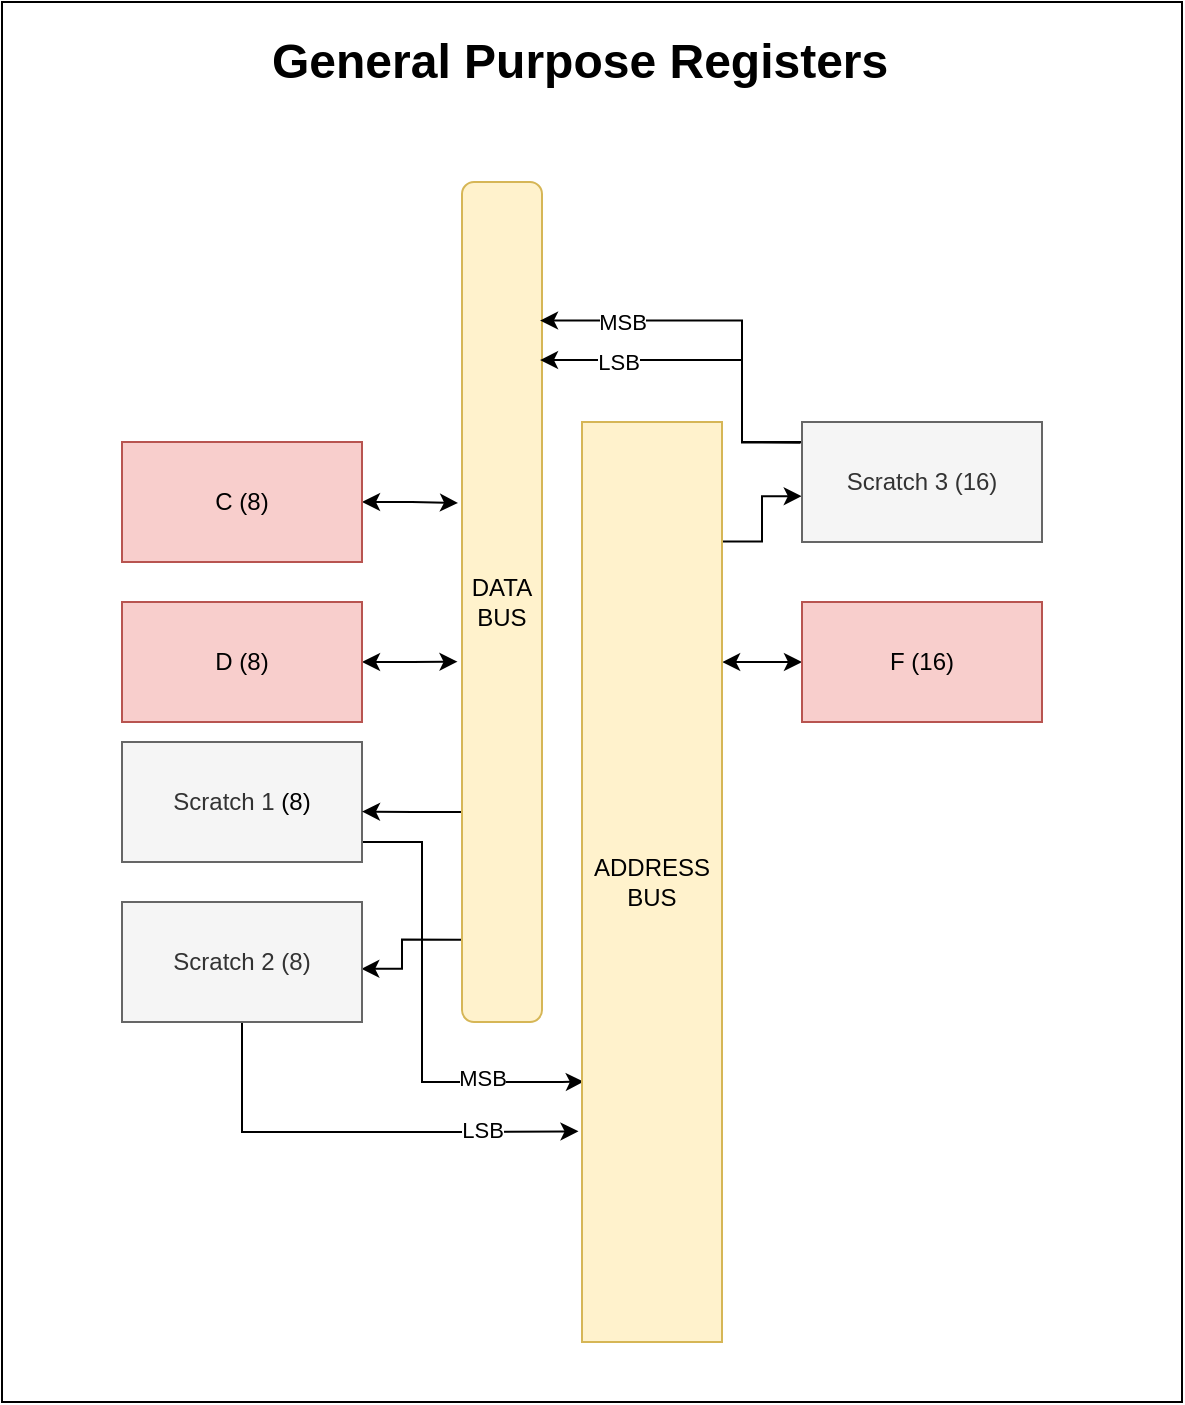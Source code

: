 <mxfile version="17.4.2" type="device"><diagram id="fKO1BjFqei-ysCrilB89" name="Page-1"><mxGraphModel dx="1229" dy="2029" grid="1" gridSize="10" guides="1" tooltips="1" connect="1" arrows="1" fold="1" page="1" pageScale="1" pageWidth="850" pageHeight="1100" math="0" shadow="0"><root><mxCell id="0"/><mxCell id="1" parent="0"/><mxCell id="zBwfSkRik79rYE8pSCeR-26" value="" style="rounded=0;whiteSpace=wrap;html=1;" vertex="1" parent="1"><mxGeometry x="90" y="-20" width="590" height="700" as="geometry"/></mxCell><mxCell id="zBwfSkRik79rYE8pSCeR-8" style="edgeStyle=orthogonalEdgeStyle;rounded=0;orthogonalLoop=1;jettySize=auto;html=1;exitX=1;exitY=0.5;exitDx=0;exitDy=0;entryX=-0.05;entryY=0.382;entryDx=0;entryDy=0;entryPerimeter=0;startArrow=classic;startFill=1;" edge="1" parent="1" source="zBwfSkRik79rYE8pSCeR-1" target="zBwfSkRik79rYE8pSCeR-6"><mxGeometry relative="1" as="geometry"/></mxCell><mxCell id="zBwfSkRik79rYE8pSCeR-1" value="C (8)" style="rounded=0;whiteSpace=wrap;html=1;fillColor=#f8cecc;strokeColor=#b85450;" vertex="1" parent="1"><mxGeometry x="150" y="200" width="120" height="60" as="geometry"/></mxCell><mxCell id="zBwfSkRik79rYE8pSCeR-9" style="edgeStyle=orthogonalEdgeStyle;rounded=0;orthogonalLoop=1;jettySize=auto;html=1;entryX=-0.056;entryY=0.571;entryDx=0;entryDy=0;entryPerimeter=0;startArrow=classic;startFill=1;" edge="1" parent="1" source="zBwfSkRik79rYE8pSCeR-2" target="zBwfSkRik79rYE8pSCeR-6"><mxGeometry relative="1" as="geometry"/></mxCell><mxCell id="zBwfSkRik79rYE8pSCeR-2" value="D (8)" style="rounded=0;whiteSpace=wrap;html=1;fillColor=#f8cecc;strokeColor=#b85450;" vertex="1" parent="1"><mxGeometry x="150" y="280" width="120" height="60" as="geometry"/></mxCell><mxCell id="zBwfSkRik79rYE8pSCeR-11" style="edgeStyle=orthogonalEdgeStyle;rounded=0;orthogonalLoop=1;jettySize=auto;html=1;startArrow=none;startFill=0;exitX=1;exitY=0.75;exitDx=0;exitDy=0;entryX=0.013;entryY=0.717;entryDx=0;entryDy=0;entryPerimeter=0;" edge="1" parent="1" source="zBwfSkRik79rYE8pSCeR-3" target="zBwfSkRik79rYE8pSCeR-7"><mxGeometry relative="1" as="geometry"><mxPoint x="370" y="510" as="targetPoint"/><Array as="points"><mxPoint x="270" y="400"/><mxPoint x="300" y="400"/><mxPoint x="300" y="520"/><mxPoint x="370" y="520"/></Array></mxGeometry></mxCell><mxCell id="zBwfSkRik79rYE8pSCeR-20" value="MSB" style="edgeLabel;html=1;align=center;verticalAlign=middle;resizable=0;points=[];" vertex="1" connectable="0" parent="zBwfSkRik79rYE8pSCeR-11"><mxGeometry x="0.566" y="2" relative="1" as="geometry"><mxPoint as="offset"/></mxGeometry></mxCell><mxCell id="zBwfSkRik79rYE8pSCeR-3" value="Scratch 1&amp;nbsp;&lt;span style=&quot;color: rgb(0 , 0 , 0)&quot;&gt;(8)&lt;/span&gt;" style="rounded=0;whiteSpace=wrap;html=1;fillColor=#f5f5f5;fontColor=#333333;strokeColor=#666666;" vertex="1" parent="1"><mxGeometry x="150" y="350" width="120" height="60" as="geometry"/></mxCell><mxCell id="zBwfSkRik79rYE8pSCeR-13" style="edgeStyle=orthogonalEdgeStyle;rounded=0;orthogonalLoop=1;jettySize=auto;html=1;entryX=1.001;entryY=0.261;entryDx=0;entryDy=0;entryPerimeter=0;startArrow=classic;startFill=1;" edge="1" parent="1" source="zBwfSkRik79rYE8pSCeR-4" target="zBwfSkRik79rYE8pSCeR-7"><mxGeometry relative="1" as="geometry"/></mxCell><mxCell id="zBwfSkRik79rYE8pSCeR-4" value="F (16)" style="rounded=0;whiteSpace=wrap;html=1;fillColor=#f8cecc;strokeColor=#b85450;" vertex="1" parent="1"><mxGeometry x="490" y="280" width="120" height="60" as="geometry"/></mxCell><mxCell id="zBwfSkRik79rYE8pSCeR-12" style="edgeStyle=orthogonalEdgeStyle;rounded=0;orthogonalLoop=1;jettySize=auto;html=1;exitX=0;exitY=0.75;exitDx=0;exitDy=0;startArrow=none;startFill=0;" edge="1" parent="1" source="zBwfSkRik79rYE8pSCeR-6"><mxGeometry relative="1" as="geometry"><mxPoint x="270" y="384.757" as="targetPoint"/></mxGeometry></mxCell><mxCell id="zBwfSkRik79rYE8pSCeR-22" style="edgeStyle=orthogonalEdgeStyle;rounded=0;orthogonalLoop=1;jettySize=auto;html=1;entryX=0.997;entryY=0.557;entryDx=0;entryDy=0;entryPerimeter=0;startArrow=none;startFill=0;exitX=-0.002;exitY=0.902;exitDx=0;exitDy=0;exitPerimeter=0;" edge="1" parent="1" source="zBwfSkRik79rYE8pSCeR-6" target="zBwfSkRik79rYE8pSCeR-21"><mxGeometry relative="1" as="geometry"><Array as="points"><mxPoint x="290" y="449"/><mxPoint x="290" y="463"/></Array></mxGeometry></mxCell><mxCell id="zBwfSkRik79rYE8pSCeR-6" value="DATA&lt;br&gt;BUS" style="rounded=1;whiteSpace=wrap;html=1;fillColor=#fff2cc;strokeColor=#d6b656;" vertex="1" parent="1"><mxGeometry x="320" y="70" width="40" height="420" as="geometry"/></mxCell><mxCell id="zBwfSkRik79rYE8pSCeR-25" style="edgeStyle=orthogonalEdgeStyle;rounded=0;orthogonalLoop=1;jettySize=auto;html=1;entryX=-0.001;entryY=0.618;entryDx=0;entryDy=0;entryPerimeter=0;startArrow=none;startFill=0;exitX=1;exitY=0.13;exitDx=0;exitDy=0;exitPerimeter=0;" edge="1" parent="1" source="zBwfSkRik79rYE8pSCeR-7" target="zBwfSkRik79rYE8pSCeR-15"><mxGeometry relative="1" as="geometry"/></mxCell><mxCell id="zBwfSkRik79rYE8pSCeR-7" value="ADDRESS&lt;br&gt;BUS&lt;br&gt;" style="rounded=1;whiteSpace=wrap;html=1;arcSize=0;fillColor=#fff2cc;strokeColor=#d6b656;" vertex="1" parent="1"><mxGeometry x="380" y="190" width="70" height="460" as="geometry"/></mxCell><mxCell id="zBwfSkRik79rYE8pSCeR-16" style="edgeStyle=orthogonalEdgeStyle;rounded=0;orthogonalLoop=1;jettySize=auto;html=1;exitX=-0.006;exitY=0.172;exitDx=0;exitDy=0;entryX=0.975;entryY=0.212;entryDx=0;entryDy=0;entryPerimeter=0;startArrow=none;startFill=0;exitPerimeter=0;" edge="1" parent="1" source="zBwfSkRik79rYE8pSCeR-15" target="zBwfSkRik79rYE8pSCeR-6"><mxGeometry relative="1" as="geometry"><Array as="points"><mxPoint x="460" y="200"/><mxPoint x="460" y="159"/></Array></mxGeometry></mxCell><mxCell id="zBwfSkRik79rYE8pSCeR-19" value="LSB" style="edgeLabel;html=1;align=center;verticalAlign=middle;resizable=0;points=[];" vertex="1" connectable="0" parent="zBwfSkRik79rYE8pSCeR-16"><mxGeometry x="0.544" y="1" relative="1" as="geometry"><mxPoint as="offset"/></mxGeometry></mxCell><mxCell id="zBwfSkRik79rYE8pSCeR-17" style="edgeStyle=orthogonalEdgeStyle;rounded=0;orthogonalLoop=1;jettySize=auto;html=1;entryX=0.975;entryY=0.165;entryDx=0;entryDy=0;entryPerimeter=0;startArrow=none;startFill=0;" edge="1" parent="1" source="zBwfSkRik79rYE8pSCeR-15" target="zBwfSkRik79rYE8pSCeR-6"><mxGeometry relative="1" as="geometry"><Array as="points"><mxPoint x="460" y="200"/><mxPoint x="460" y="139"/></Array></mxGeometry></mxCell><mxCell id="zBwfSkRik79rYE8pSCeR-18" value="MSB" style="edgeLabel;html=1;align=center;verticalAlign=middle;resizable=0;points=[];" vertex="1" connectable="0" parent="zBwfSkRik79rYE8pSCeR-17"><mxGeometry x="0.669" relative="1" as="geometry"><mxPoint x="9" as="offset"/></mxGeometry></mxCell><mxCell id="zBwfSkRik79rYE8pSCeR-15" value="Scratch 3 (16)" style="rounded=0;whiteSpace=wrap;html=1;fillColor=#f5f5f5;fontColor=#333333;strokeColor=#666666;" vertex="1" parent="1"><mxGeometry x="490" y="190" width="120" height="60" as="geometry"/></mxCell><mxCell id="zBwfSkRik79rYE8pSCeR-23" style="edgeStyle=orthogonalEdgeStyle;rounded=0;orthogonalLoop=1;jettySize=auto;html=1;entryX=-0.025;entryY=0.771;entryDx=0;entryDy=0;entryPerimeter=0;startArrow=none;startFill=0;" edge="1" parent="1" source="zBwfSkRik79rYE8pSCeR-21" target="zBwfSkRik79rYE8pSCeR-7"><mxGeometry relative="1" as="geometry"><Array as="points"><mxPoint x="210" y="545"/><mxPoint x="325" y="545"/></Array></mxGeometry></mxCell><mxCell id="zBwfSkRik79rYE8pSCeR-24" value="LSB" style="edgeLabel;html=1;align=center;verticalAlign=middle;resizable=0;points=[];" vertex="1" connectable="0" parent="zBwfSkRik79rYE8pSCeR-23"><mxGeometry x="0.548" y="1" relative="1" as="geometry"><mxPoint x="2" as="offset"/></mxGeometry></mxCell><mxCell id="zBwfSkRik79rYE8pSCeR-21" value="Scratch 2 (8)" style="rounded=0;whiteSpace=wrap;html=1;fillColor=#f5f5f5;fontColor=#333333;strokeColor=#666666;" vertex="1" parent="1"><mxGeometry x="150" y="430" width="120" height="60" as="geometry"/></mxCell><mxCell id="zBwfSkRik79rYE8pSCeR-27" value="&lt;h1&gt;General Purpose Registers&lt;/h1&gt;" style="text;html=1;strokeColor=none;fillColor=none;spacing=5;spacingTop=-20;whiteSpace=wrap;overflow=hidden;rounded=0;" vertex="1" parent="1"><mxGeometry x="220" y="-10" width="330" height="120" as="geometry"/></mxCell></root></mxGraphModel></diagram></mxfile>